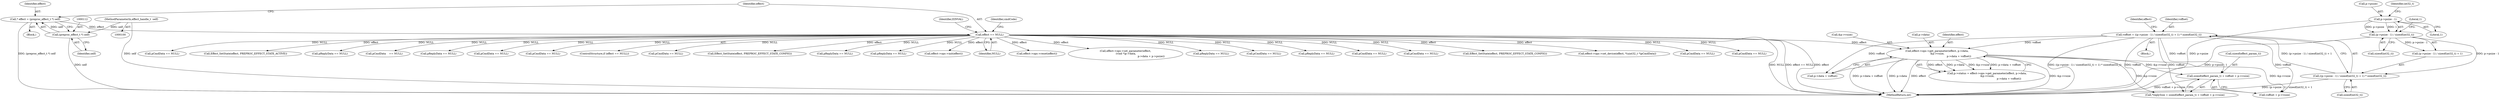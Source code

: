 digraph "0_Android_aeea52da00d210587fb3ed895de3d5f2e0264c88_9@API" {
"1000467" [label="(Call,sizeof(effect_param_t) + voffset + p->vsize)"];
"1000424" [label="(Call,voffset = ((p->psize - 1) / sizeof(int32_t) + 1) * sizeof(int32_t))"];
"1000426" [label="(Call,((p->psize - 1) / sizeof(int32_t) + 1) * sizeof(int32_t))"];
"1000428" [label="(Call,(p->psize - 1) / sizeof(int32_t))"];
"1000429" [label="(Call,p->psize - 1)"];
"1000450" [label="(Call,effect->ops->get_parameter(effect, p->data,\n &p->vsize,\n                                                       p->data + voffset))"];
"1000117" [label="(Call,effect == NULL)"];
"1000109" [label="(Call,* effect = (preproc_effect_t *) self)"];
"1000111" [label="(Call,(preproc_effect_t *) self)"];
"1000101" [label="(MethodParameterIn,effect_handle_t  self)"];
"1000125" [label="(Identifier,cmdCode)"];
"1000426" [label="(Call,((p->psize - 1) / sizeof(int32_t) + 1) * sizeof(int32_t))"];
"1000556" [label="(Call,pReplyData == NULL)"];
"1000442" [label="(Identifier,effect)"];
"1000149" [label="(Call,effect->ops->init(effect))"];
"1000356" [label="(Call,effect->ops->reset(effect))"];
"1000538" [label="(Call,effect->ops->set_parameter(effect,\n (void *)p->data,\n                                                                p->data + p->psize))"];
"1000253" [label="(Call,pReplyData == NULL)"];
"1000651" [label="(Call,pCmdData == NULL)"];
"1000436" [label="(Literal,1)"];
"1000446" [label="(Call,p->status = effect->ops->get_parameter(effect, p->data,\n &p->vsize,\n                                                       p->data + voffset))"];
"1000586" [label="(Call,pReplyData == NULL)"];
"1001157" [label="(Call,pCmdData == NULL)"];
"1000617" [label="(Call,pCmdData == NULL)"];
"1000430" [label="(Call,p->psize)"];
"1000468" [label="(Call,sizeof(effect_param_t))"];
"1000427" [label="(Call,(p->psize - 1) / sizeof(int32_t) + 1)"];
"1000123" [label="(Identifier,EINVAL)"];
"1000609" [label="(Call,Effect_SetState(effect, PREPROC_EFFECT_STATE_CONFIG))"];
"1000435" [label="(Identifier,int32_t)"];
"1000433" [label="(Literal,1)"];
"1000637" [label="(Call,effect->ops->set_device(effect, *(uint32_t *)pCmdData))"];
"1000434" [label="(Call,sizeof(int32_t))"];
"1000737" [label="(Call,pCmdData == NULL)"];
"1001053" [label="(Call,pCmdData == NULL)"];
"1001318" [label="(MethodReturn,int)"];
"1000464" [label="(Call,*replySize = sizeof(effect_param_t) + voffset + p->vsize)"];
"1000470" [label="(Call,voffset + p->vsize)"];
"1000875" [label="(Call,pCmdData == NULL)"];
"1000428" [label="(Call,(p->psize - 1) / sizeof(int32_t))"];
"1000109" [label="(Call,* effect = (preproc_effect_t *) self)"];
"1000579" [label="(Call,Effect_SetState(effect, PREPROC_EFFECT_STATE_ACTIVE))"];
"1000119" [label="(Identifier,NULL)"];
"1000818" [label="(Call,pReplyData == NULL)"];
"1000110" [label="(Identifier,effect)"];
"1000437" [label="(Call,sizeof(int32_t))"];
"1000162" [label="(Call,pCmdData    == NULL)"];
"1000459" [label="(Call,p->data + voffset)"];
"1000113" [label="(Identifier,self)"];
"1000467" [label="(Call,sizeof(effect_param_t) + voffset + p->vsize)"];
"1000452" [label="(Call,p->data)"];
"1000117" [label="(Call,effect == NULL)"];
"1000107" [label="(Block,)"];
"1000130" [label="(Call,pReplyData == NULL)"];
"1000480" [label="(Call,pCmdData == NULL)"];
"1000451" [label="(Identifier,effect)"];
"1000455" [label="(Call,&p->vsize)"];
"1000278" [label="(Call,pCmdData == NULL)"];
"1000450" [label="(Call,effect->ops->get_parameter(effect, p->data,\n &p->vsize,\n                                                       p->data + voffset))"];
"1000424" [label="(Call,voffset = ((p->psize - 1) / sizeof(int32_t) + 1) * sizeof(int32_t))"];
"1000360" [label="(Block,)"];
"1000425" [label="(Identifier,voffset)"];
"1000116" [label="(ControlStructure,if (effect == NULL))"];
"1000429" [label="(Call,p->psize - 1)"];
"1000369" [label="(Call,pCmdData == NULL)"];
"1000101" [label="(MethodParameterIn,effect_handle_t  self)"];
"1000111" [label="(Call,(preproc_effect_t *) self)"];
"1000118" [label="(Identifier,effect)"];
"1000246" [label="(Call,Effect_SetState(effect, PREPROC_EFFECT_STATE_CONFIG))"];
"1000326" [label="(Call,pReplyData == NULL)"];
"1000467" -> "1000464"  [label="AST: "];
"1000467" -> "1000470"  [label="CFG: "];
"1000468" -> "1000467"  [label="AST: "];
"1000470" -> "1000467"  [label="AST: "];
"1000464" -> "1000467"  [label="CFG: "];
"1000467" -> "1001318"  [label="DDG: voffset + p->vsize"];
"1000424" -> "1000467"  [label="DDG: voffset"];
"1000450" -> "1000467"  [label="DDG: &p->vsize"];
"1000424" -> "1000360"  [label="AST: "];
"1000424" -> "1000426"  [label="CFG: "];
"1000425" -> "1000424"  [label="AST: "];
"1000426" -> "1000424"  [label="AST: "];
"1000442" -> "1000424"  [label="CFG: "];
"1000424" -> "1001318"  [label="DDG: ((p->psize - 1) / sizeof(int32_t) + 1) * sizeof(int32_t)"];
"1000424" -> "1001318"  [label="DDG: voffset"];
"1000426" -> "1000424"  [label="DDG: (p->psize - 1) / sizeof(int32_t) + 1"];
"1000424" -> "1000450"  [label="DDG: voffset"];
"1000424" -> "1000459"  [label="DDG: voffset"];
"1000424" -> "1000464"  [label="DDG: voffset"];
"1000424" -> "1000470"  [label="DDG: voffset"];
"1000426" -> "1000437"  [label="CFG: "];
"1000427" -> "1000426"  [label="AST: "];
"1000437" -> "1000426"  [label="AST: "];
"1000426" -> "1001318"  [label="DDG: (p->psize - 1) / sizeof(int32_t) + 1"];
"1000428" -> "1000426"  [label="DDG: p->psize - 1"];
"1000428" -> "1000427"  [label="AST: "];
"1000428" -> "1000434"  [label="CFG: "];
"1000429" -> "1000428"  [label="AST: "];
"1000434" -> "1000428"  [label="AST: "];
"1000436" -> "1000428"  [label="CFG: "];
"1000428" -> "1001318"  [label="DDG: p->psize - 1"];
"1000428" -> "1000427"  [label="DDG: p->psize - 1"];
"1000429" -> "1000428"  [label="DDG: p->psize"];
"1000429" -> "1000428"  [label="DDG: 1"];
"1000429" -> "1000433"  [label="CFG: "];
"1000430" -> "1000429"  [label="AST: "];
"1000433" -> "1000429"  [label="AST: "];
"1000435" -> "1000429"  [label="CFG: "];
"1000429" -> "1001318"  [label="DDG: p->psize"];
"1000450" -> "1000446"  [label="AST: "];
"1000450" -> "1000459"  [label="CFG: "];
"1000451" -> "1000450"  [label="AST: "];
"1000452" -> "1000450"  [label="AST: "];
"1000455" -> "1000450"  [label="AST: "];
"1000459" -> "1000450"  [label="AST: "];
"1000446" -> "1000450"  [label="CFG: "];
"1000450" -> "1001318"  [label="DDG: &p->vsize"];
"1000450" -> "1001318"  [label="DDG: p->data + voffset"];
"1000450" -> "1001318"  [label="DDG: p->data"];
"1000450" -> "1001318"  [label="DDG: effect"];
"1000450" -> "1000446"  [label="DDG: effect"];
"1000450" -> "1000446"  [label="DDG: p->data"];
"1000450" -> "1000446"  [label="DDG: &p->vsize"];
"1000450" -> "1000446"  [label="DDG: p->data + voffset"];
"1000117" -> "1000450"  [label="DDG: effect"];
"1000450" -> "1000464"  [label="DDG: &p->vsize"];
"1000450" -> "1000470"  [label="DDG: &p->vsize"];
"1000117" -> "1000116"  [label="AST: "];
"1000117" -> "1000119"  [label="CFG: "];
"1000118" -> "1000117"  [label="AST: "];
"1000119" -> "1000117"  [label="AST: "];
"1000123" -> "1000117"  [label="CFG: "];
"1000125" -> "1000117"  [label="CFG: "];
"1000117" -> "1001318"  [label="DDG: effect == NULL"];
"1000117" -> "1001318"  [label="DDG: effect"];
"1000117" -> "1001318"  [label="DDG: NULL"];
"1000109" -> "1000117"  [label="DDG: effect"];
"1000117" -> "1000130"  [label="DDG: NULL"];
"1000117" -> "1000149"  [label="DDG: effect"];
"1000117" -> "1000162"  [label="DDG: NULL"];
"1000117" -> "1000246"  [label="DDG: effect"];
"1000117" -> "1000253"  [label="DDG: NULL"];
"1000117" -> "1000278"  [label="DDG: NULL"];
"1000117" -> "1000326"  [label="DDG: NULL"];
"1000117" -> "1000356"  [label="DDG: effect"];
"1000117" -> "1000369"  [label="DDG: NULL"];
"1000117" -> "1000480"  [label="DDG: NULL"];
"1000117" -> "1000538"  [label="DDG: effect"];
"1000117" -> "1000556"  [label="DDG: NULL"];
"1000117" -> "1000579"  [label="DDG: effect"];
"1000117" -> "1000586"  [label="DDG: NULL"];
"1000117" -> "1000609"  [label="DDG: effect"];
"1000117" -> "1000617"  [label="DDG: NULL"];
"1000117" -> "1000637"  [label="DDG: effect"];
"1000117" -> "1000651"  [label="DDG: NULL"];
"1000117" -> "1000737"  [label="DDG: NULL"];
"1000117" -> "1000818"  [label="DDG: NULL"];
"1000117" -> "1000875"  [label="DDG: NULL"];
"1000117" -> "1001053"  [label="DDG: NULL"];
"1000117" -> "1001157"  [label="DDG: NULL"];
"1000109" -> "1000107"  [label="AST: "];
"1000109" -> "1000111"  [label="CFG: "];
"1000110" -> "1000109"  [label="AST: "];
"1000111" -> "1000109"  [label="AST: "];
"1000118" -> "1000109"  [label="CFG: "];
"1000109" -> "1001318"  [label="DDG: (preproc_effect_t *) self"];
"1000111" -> "1000109"  [label="DDG: self"];
"1000111" -> "1000113"  [label="CFG: "];
"1000112" -> "1000111"  [label="AST: "];
"1000113" -> "1000111"  [label="AST: "];
"1000111" -> "1001318"  [label="DDG: self"];
"1000101" -> "1000111"  [label="DDG: self"];
"1000101" -> "1000100"  [label="AST: "];
"1000101" -> "1001318"  [label="DDG: self"];
}
